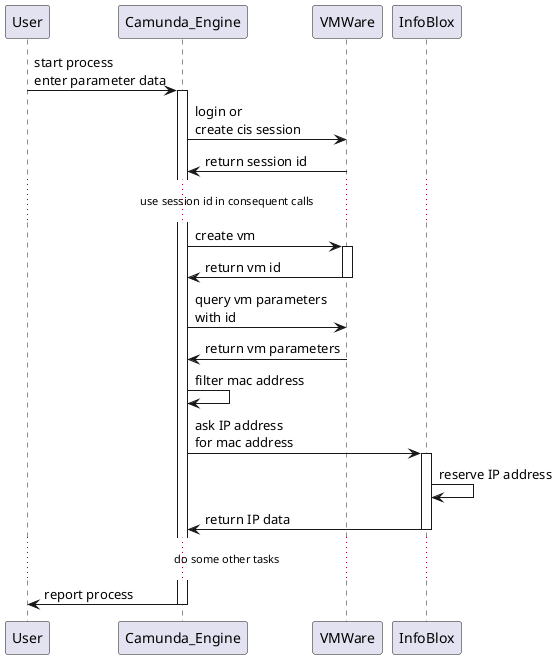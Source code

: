 @startuml

User -> Camunda_Engine : start process \nenter parameter data
activate Camunda_Engine

Camunda_Engine -> VMWare : login or \ncreate cis session

VMWare -> Camunda_Engine : return session id

... use session id in consequent calls ...

Camunda_Engine -> VMWare : create vm
activate VMWare

VMWare -> Camunda_Engine : return vm id
deactivate VMWare

Camunda_Engine -> VMWare : query vm parameters \nwith id

VMWare -> Camunda_Engine : return vm parameters

Camunda_Engine -> Camunda_Engine : filter mac address

Camunda_Engine -> InfoBlox : ask IP address \nfor mac address
activate InfoBlox

InfoBlox -> InfoBlox : reserve IP address

InfoBlox -> Camunda_Engine : return IP data
deactivate InfoBlox

... do some other tasks ...

Camunda_Engine -> User : report process

deactivate Camunda_Engine

@enduml